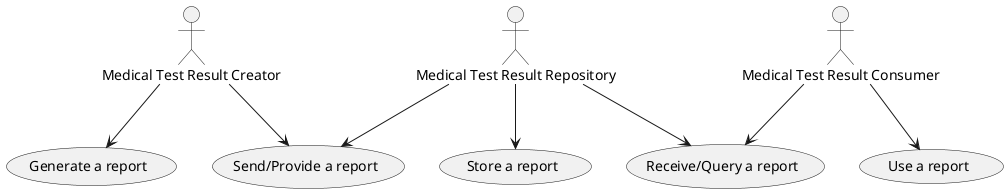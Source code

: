 @startuml
"Medical Test Result Creator" as creator
"Medical Test Result Repository" as repos
"Medical Test Result Consumer" as consumer
"Generate a report" as (create)
"Store a report" as (store)
"Use a report" as (use)
"Send/Provide a report" as (send)
"Receive/Query a report" as (receive)

creator --> (create)
creator --> (send)
consumer --> (use)
consumer --> (receive)
repos --> (store)
repos --> (send)
repos --> (receive)
@enduml